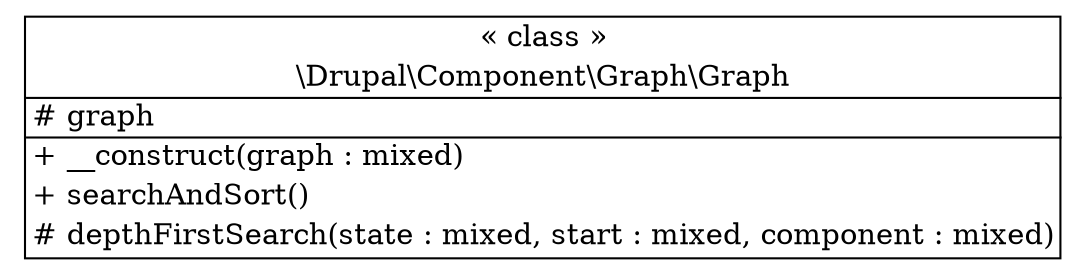 digraph "Class Diagram" {
  node [shape=plaintext]
  "\\Drupal\\Component\\Graph\\Graph" [
    label=<
<table border="1" cellpadding="2" cellspacing="0" cellborder="0">
<tr><td align="center">&laquo; class &raquo;</td></tr>
<tr><td align="center" title="class Graph">\\Drupal\\Component\\Graph\\Graph</td></tr><hr />
<tr><td align="left" title="protected graph"># graph</td></tr>
<hr />
<tr><td align="left" title="public __construct">+ __construct(graph : mixed)</td></tr>
<tr><td align="left" title="public searchAndSort">+ searchAndSort()</td></tr>
<tr><td align="left" title="protected depthFirstSearch"># depthFirstSearch(state : mixed, start : mixed, component : mixed)</td></tr>
</table>
  >
  ];
}
